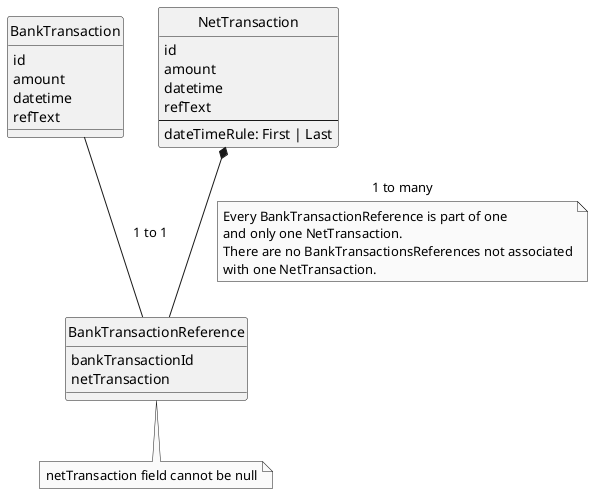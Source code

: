   @startuml
  hide circle
  skinparam monochrome true

  class BankTransaction {
          id
          amount
          datetime
          refText
  }

  class BankTransactionReference {
          bankTransactionId
          netTransaction
  }

  note bottom of BankTransactionReference
          netTransaction field cannot be null
  end note

  class NetTransaction {
          id
          amount
          datetime
          refText
          --
          dateTimeRule: First | Last
  }

  BankTransaction -- BankTransactionReference: 1 to 1
  NetTransaction *-- BankTransactionReference: 1 to many

  note bottom on link
          Every BankTransactionReference is part of one
          and only one NetTransaction.
          There are no BankTransactionsReferences not associated
          with one NetTransaction.
  end note

  @enduml
